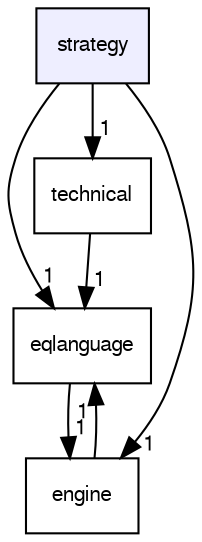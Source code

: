 digraph "strategy/" {
  bgcolor=transparent;
  compound=true
  node [ fontsize="10", fontname="FreeSans"];
  edge [ labelfontsize="10", labelfontname="FreeSans"];
  dir_a974bd797aec674cf3748ad59a7acb61 [shape=box, label="strategy", style="filled", fillcolor="#eeeeff", pencolor="black", URL="dir_a974bd797aec674cf3748ad59a7acb61.html"];
  dir_2f6a1a2f563b85a5b58d909d13c314ef [shape=box label="eqlanguage" URL="dir_2f6a1a2f563b85a5b58d909d13c314ef.html"];
  dir_996f45160da62e1a3d7f6046fad68f51 [shape=box label="engine" URL="dir_996f45160da62e1a3d7f6046fad68f51.html"];
  dir_2fd28019e9ca1b4a17ecad1d01007604 [shape=box label="technical" URL="dir_2fd28019e9ca1b4a17ecad1d01007604.html"];
  dir_a974bd797aec674cf3748ad59a7acb61->dir_2f6a1a2f563b85a5b58d909d13c314ef [headlabel="1", labeldistance=1.5 headhref="dir_000010_000009.html"];
  dir_a974bd797aec674cf3748ad59a7acb61->dir_996f45160da62e1a3d7f6046fad68f51 [headlabel="1", labeldistance=1.5 headhref="dir_000010_000001.html"];
  dir_a974bd797aec674cf3748ad59a7acb61->dir_2fd28019e9ca1b4a17ecad1d01007604 [headlabel="1", labeldistance=1.5 headhref="dir_000010_000002.html"];
  dir_2f6a1a2f563b85a5b58d909d13c314ef->dir_996f45160da62e1a3d7f6046fad68f51 [headlabel="1", labeldistance=1.5 headhref="dir_000009_000001.html"];
  dir_996f45160da62e1a3d7f6046fad68f51->dir_2f6a1a2f563b85a5b58d909d13c314ef [headlabel="1", labeldistance=1.5 headhref="dir_000001_000009.html"];
  dir_2fd28019e9ca1b4a17ecad1d01007604->dir_2f6a1a2f563b85a5b58d909d13c314ef [headlabel="1", labeldistance=1.5 headhref="dir_000002_000009.html"];
}
